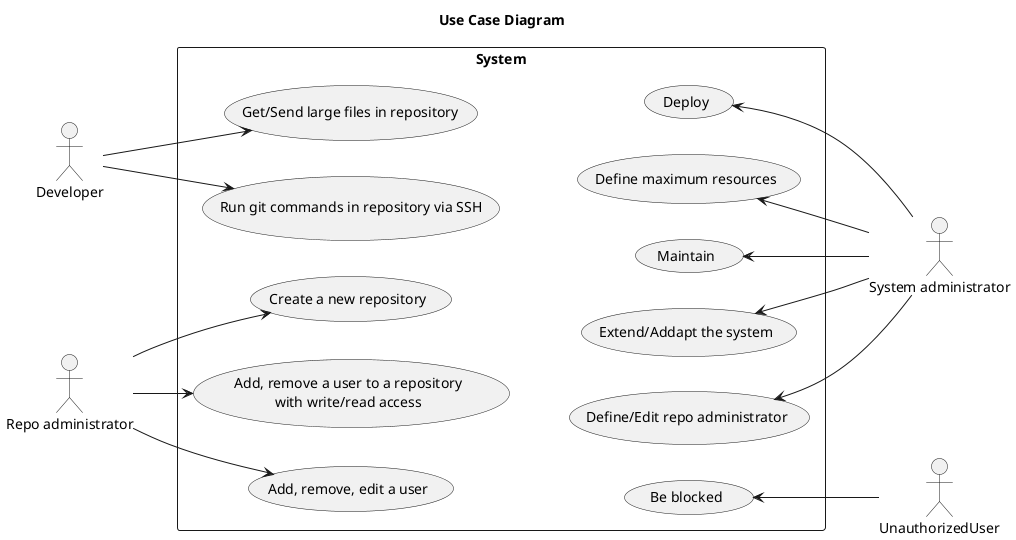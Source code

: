 @startuml use_cases

title Use Case Diagram

left to right direction

actor Developer
actor "Repo administrator" as repo_admin
actor "System administrator" as admin
actor UnauthorizedUser

rectangle System {
    usecase "Create a new repository" as UC1
    usecase "Add, remove, edit a user" as UC2
    usecase "Add, remove a user to a repository\nwith write/read access" as UC3

    usecase "Run git commands in repository via SSH" as UC4
    usecase "Get/Send large files in repository" as UC5

    usecase "Be blocked" as UC6

    usecase "Define maximum resources" as UC7
    usecase "Deploy" as UC8
    usecase "Maintain" as UC9
    usecase "Define/Edit repo administrator" as UC10
    usecase "Extend/Addapt the system" as UC11
}

repo_admin --> UC1
repo_admin --> UC2
repo_admin --> UC3

Developer --> UC4
Developer --> UC5

UC6 <-- UnauthorizedUser

UC4 -[hidden]- UC7
UC5 -[hidden]- UC8
UC1 -[hidden]- UC9
UC2 -[hidden]- UC6
UC3 -[hidden]- UC10
UC3 -[hidden]- UC11

UC7 <-- admin
UC8 <-- admin
UC9 <-- admin
UC10 <-- admin
UC11 <-- admin

@enduml
